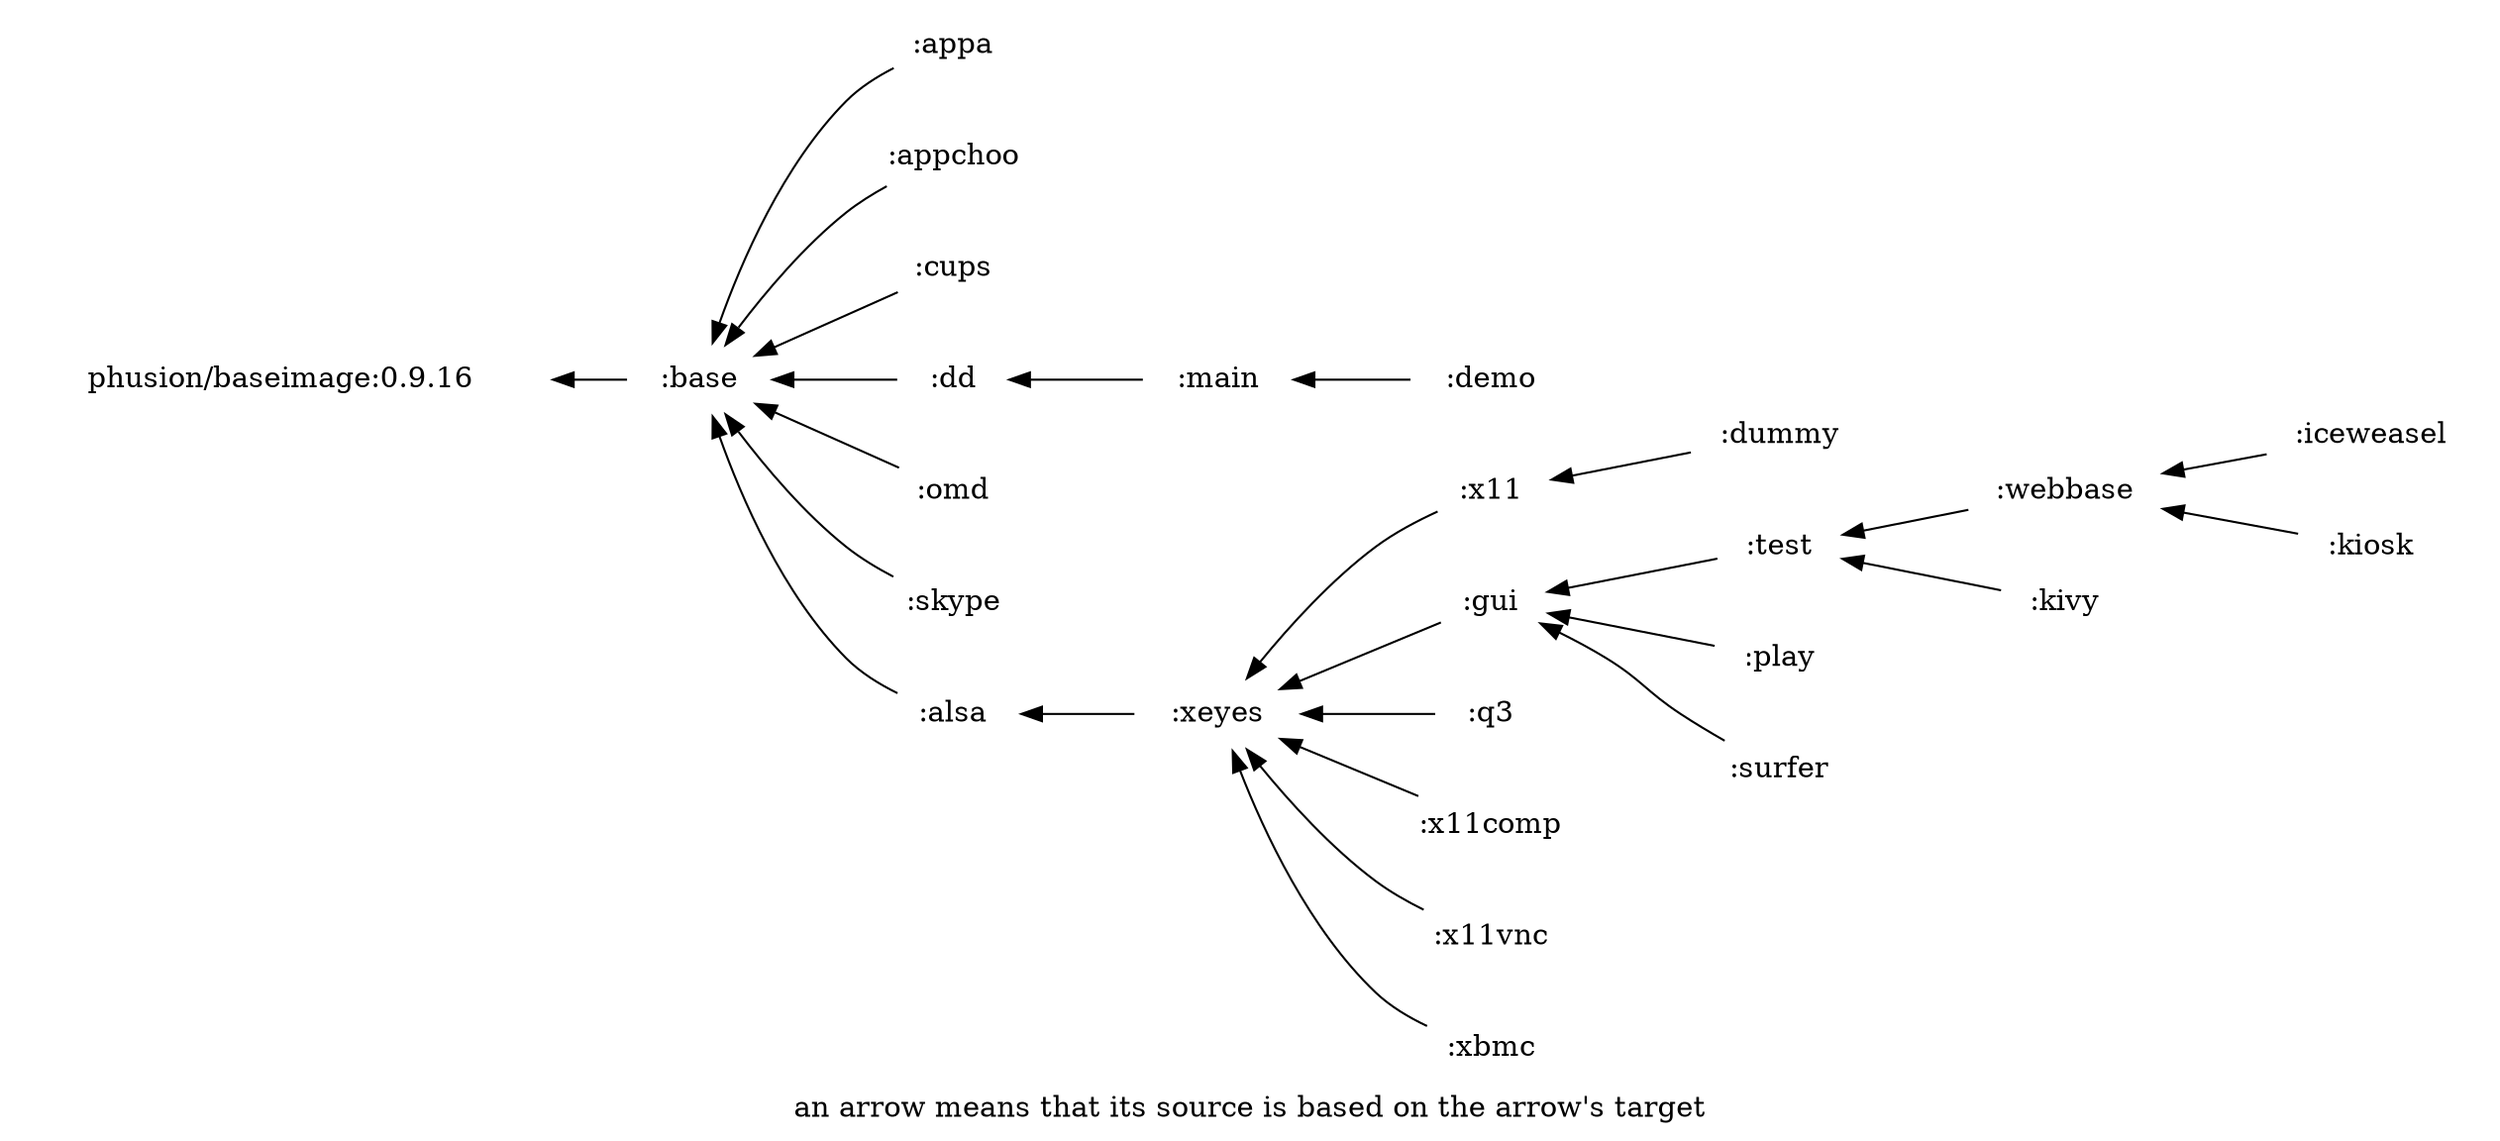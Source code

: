 digraph deps{ graph [label="an arrow means that its source is based on the arrow's target", labelloc=b]; node [color=white]; rankdir = RL;
":alsa" -> ":base" ;
":appa" -> ":base" ;
":appchoo" -> ":base" ;
":base" -> "phusion/baseimage:0.9.16" ;
":cups" -> ":base" ;
":dd" -> ":base" ;
":demo" -> ":main" ;
":dummy" -> ":x11" ;
":gui" -> ":xeyes" ;
":iceweasel" -> ":webbase" ;
":kiosk" -> ":webbase" ;
":kivy" -> ":test" ;
":main" -> ":dd" ;
":omd" -> ":base" ;
":play" -> ":gui" ;
":q3" -> ":xeyes" ;
":skype" -> ":base" ;
":surfer" -> ":gui" ;
":test" -> ":gui" ;
":webbase" -> ":test" ;
":x11" -> ":xeyes" ;
":x11comp" -> ":xeyes" ;
":x11vnc" -> ":xeyes" ;
":xbmc" -> ":xeyes" ;
":xeyes" -> ":alsa" ;
}
